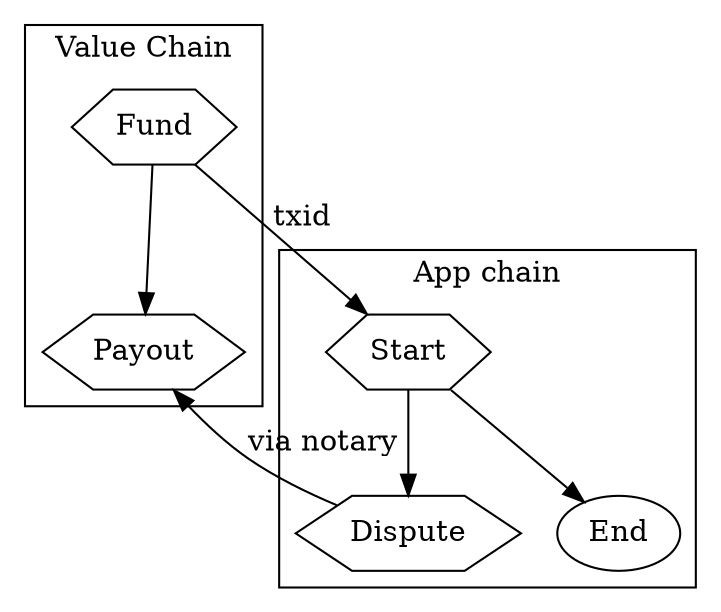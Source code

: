 digraph G {
    // Transactions
    node [shape=hexagon]
    Fund
    Start
    Payout
    Dispute
    Dispute
    node [shape=oval]

    subgraph cluster_0 {
        label="Value Chain"
        Fund -> Payout
    }

    subgraph cluster_1 {
        label="App chain"
        Start -> End
        Start -> Dispute
    }

    Fund -> Start [label="txid"]
    Dispute -> Payout [label="via notary"]

}

//digraph H {
//
//  size ="4,4";
//  main [shape=box];
//  main -> parse [weight=8];
//  parse -> execute;
//  main -> init [style=dotted];
//  main -> cleanup;
//  execute -> { make_string; printf};
//  init -> make_string;
//  edge [color=red];
//  main -> printf [style=bold,label="100 times"];
//  make_string [label="make a string"];
//  node [shape=box,style=filled,color=".7 .3 1.0"];
//  execute -> compare;
//}
